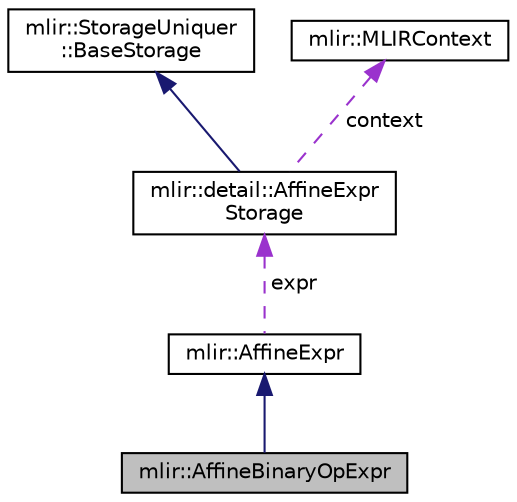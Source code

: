 digraph "mlir::AffineBinaryOpExpr"
{
  bgcolor="transparent";
  edge [fontname="Helvetica",fontsize="10",labelfontname="Helvetica",labelfontsize="10"];
  node [fontname="Helvetica",fontsize="10",shape=record];
  Node2 [label="mlir::AffineBinaryOpExpr",height=0.2,width=0.4,color="black", fillcolor="grey75", style="filled", fontcolor="black"];
  Node3 -> Node2 [dir="back",color="midnightblue",fontsize="10",style="solid",fontname="Helvetica"];
  Node3 [label="mlir::AffineExpr",height=0.2,width=0.4,color="black",URL="$classmlir_1_1AffineExpr.html",tooltip="Base type for affine expression. "];
  Node4 -> Node3 [dir="back",color="darkorchid3",fontsize="10",style="dashed",label=" expr" ,fontname="Helvetica"];
  Node4 [label="mlir::detail::AffineExpr\lStorage",height=0.2,width=0.4,color="black",URL="$structmlir_1_1detail_1_1AffineExprStorage.html",tooltip="Base storage class appearing in an affine expression. "];
  Node5 -> Node4 [dir="back",color="midnightblue",fontsize="10",style="solid",fontname="Helvetica"];
  Node5 [label="mlir::StorageUniquer\l::BaseStorage",height=0.2,width=0.4,color="black",URL="$classmlir_1_1StorageUniquer_1_1BaseStorage.html",tooltip="This class acts as the base storage that all storage classes must derived from. "];
  Node6 -> Node4 [dir="back",color="darkorchid3",fontsize="10",style="dashed",label=" context" ,fontname="Helvetica"];
  Node6 [label="mlir::MLIRContext",height=0.2,width=0.4,color="black",URL="$classmlir_1_1MLIRContext.html",tooltip="MLIRContext is the top-level object for a collection of MLIR modules. "];
}

